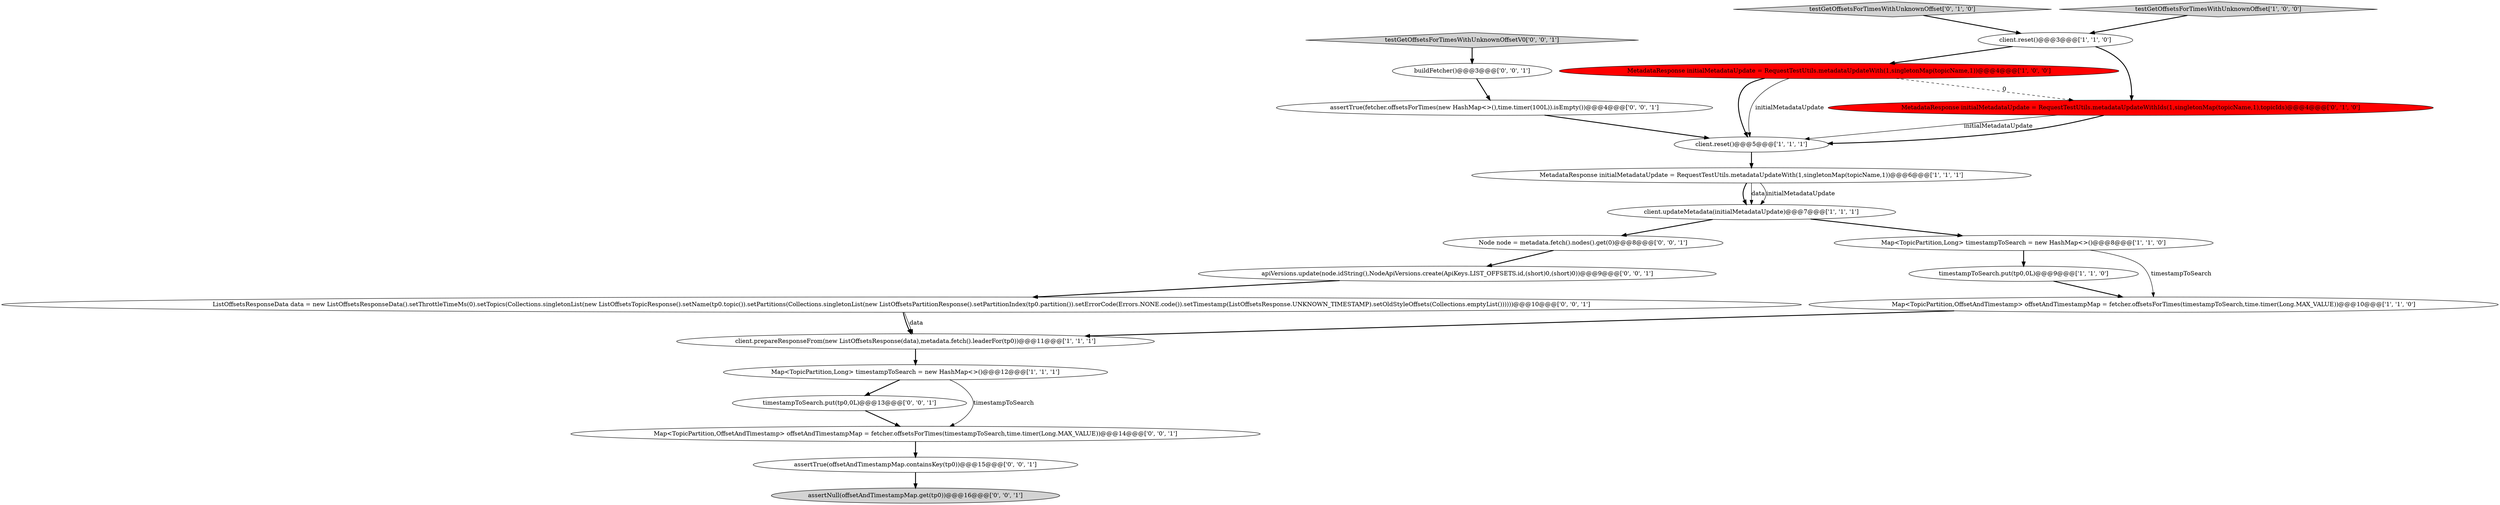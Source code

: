 digraph {
20 [style = filled, label = "testGetOffsetsForTimesWithUnknownOffsetV0['0', '0', '1']", fillcolor = lightgray, shape = diamond image = "AAA0AAABBB3BBB"];
22 [style = filled, label = "timestampToSearch.put(tp0,0L)@@@13@@@['0', '0', '1']", fillcolor = white, shape = ellipse image = "AAA0AAABBB3BBB"];
12 [style = filled, label = "testGetOffsetsForTimesWithUnknownOffset['0', '1', '0']", fillcolor = lightgray, shape = diamond image = "AAA0AAABBB2BBB"];
8 [style = filled, label = "MetadataResponse initialMetadataUpdate = RequestTestUtils.metadataUpdateWith(1,singletonMap(topicName,1))@@@6@@@['1', '1', '1']", fillcolor = white, shape = ellipse image = "AAA0AAABBB1BBB"];
7 [style = filled, label = "testGetOffsetsForTimesWithUnknownOffset['1', '0', '0']", fillcolor = lightgray, shape = diamond image = "AAA0AAABBB1BBB"];
18 [style = filled, label = "Node node = metadata.fetch().nodes().get(0)@@@8@@@['0', '0', '1']", fillcolor = white, shape = ellipse image = "AAA0AAABBB3BBB"];
0 [style = filled, label = "Map<TopicPartition,Long> timestampToSearch = new HashMap<>()@@@8@@@['1', '1', '0']", fillcolor = white, shape = ellipse image = "AAA0AAABBB1BBB"];
3 [style = filled, label = "Map<TopicPartition,Long> timestampToSearch = new HashMap<>()@@@12@@@['1', '1', '1']", fillcolor = white, shape = ellipse image = "AAA0AAABBB1BBB"];
9 [style = filled, label = "MetadataResponse initialMetadataUpdate = RequestTestUtils.metadataUpdateWith(1,singletonMap(topicName,1))@@@4@@@['1', '0', '0']", fillcolor = red, shape = ellipse image = "AAA1AAABBB1BBB"];
17 [style = filled, label = "Map<TopicPartition,OffsetAndTimestamp> offsetAndTimestampMap = fetcher.offsetsForTimes(timestampToSearch,time.timer(Long.MAX_VALUE))@@@14@@@['0', '0', '1']", fillcolor = white, shape = ellipse image = "AAA0AAABBB3BBB"];
2 [style = filled, label = "client.updateMetadata(initialMetadataUpdate)@@@7@@@['1', '1', '1']", fillcolor = white, shape = ellipse image = "AAA0AAABBB1BBB"];
10 [style = filled, label = "client.reset()@@@5@@@['1', '1', '1']", fillcolor = white, shape = ellipse image = "AAA0AAABBB1BBB"];
14 [style = filled, label = "buildFetcher()@@@3@@@['0', '0', '1']", fillcolor = white, shape = ellipse image = "AAA0AAABBB3BBB"];
11 [style = filled, label = "MetadataResponse initialMetadataUpdate = RequestTestUtils.metadataUpdateWithIds(1,singletonMap(topicName,1),topicIds)@@@4@@@['0', '1', '0']", fillcolor = red, shape = ellipse image = "AAA1AAABBB2BBB"];
13 [style = filled, label = "assertTrue(offsetAndTimestampMap.containsKey(tp0))@@@15@@@['0', '0', '1']", fillcolor = white, shape = ellipse image = "AAA0AAABBB3BBB"];
19 [style = filled, label = "apiVersions.update(node.idString(),NodeApiVersions.create(ApiKeys.LIST_OFFSETS.id,(short)0,(short)0))@@@9@@@['0', '0', '1']", fillcolor = white, shape = ellipse image = "AAA0AAABBB3BBB"];
6 [style = filled, label = "client.prepareResponseFrom(new ListOffsetsResponse(data),metadata.fetch().leaderFor(tp0))@@@11@@@['1', '1', '1']", fillcolor = white, shape = ellipse image = "AAA0AAABBB1BBB"];
15 [style = filled, label = "assertNull(offsetAndTimestampMap.get(tp0))@@@16@@@['0', '0', '1']", fillcolor = lightgray, shape = ellipse image = "AAA0AAABBB3BBB"];
16 [style = filled, label = "assertTrue(fetcher.offsetsForTimes(new HashMap<>(),time.timer(100L)).isEmpty())@@@4@@@['0', '0', '1']", fillcolor = white, shape = ellipse image = "AAA0AAABBB3BBB"];
4 [style = filled, label = "timestampToSearch.put(tp0,0L)@@@9@@@['1', '1', '0']", fillcolor = white, shape = ellipse image = "AAA0AAABBB1BBB"];
5 [style = filled, label = "Map<TopicPartition,OffsetAndTimestamp> offsetAndTimestampMap = fetcher.offsetsForTimes(timestampToSearch,time.timer(Long.MAX_VALUE))@@@10@@@['1', '1', '0']", fillcolor = white, shape = ellipse image = "AAA0AAABBB1BBB"];
21 [style = filled, label = "ListOffsetsResponseData data = new ListOffsetsResponseData().setThrottleTimeMs(0).setTopics(Collections.singletonList(new ListOffsetsTopicResponse().setName(tp0.topic()).setPartitions(Collections.singletonList(new ListOffsetsPartitionResponse().setPartitionIndex(tp0.partition()).setErrorCode(Errors.NONE.code()).setTimestamp(ListOffsetsResponse.UNKNOWN_TIMESTAMP).setOldStyleOffsets(Collections.emptyList())))))@@@10@@@['0', '0', '1']", fillcolor = white, shape = ellipse image = "AAA0AAABBB3BBB"];
1 [style = filled, label = "client.reset()@@@3@@@['1', '1', '0']", fillcolor = white, shape = ellipse image = "AAA0AAABBB1BBB"];
14->16 [style = bold, label=""];
6->3 [style = bold, label=""];
7->1 [style = bold, label=""];
21->6 [style = bold, label=""];
3->17 [style = solid, label="timestampToSearch"];
16->10 [style = bold, label=""];
18->19 [style = bold, label=""];
2->18 [style = bold, label=""];
20->14 [style = bold, label=""];
9->10 [style = bold, label=""];
12->1 [style = bold, label=""];
3->22 [style = bold, label=""];
1->9 [style = bold, label=""];
1->11 [style = bold, label=""];
9->10 [style = solid, label="initialMetadataUpdate"];
11->10 [style = solid, label="initialMetadataUpdate"];
2->0 [style = bold, label=""];
21->6 [style = solid, label="data"];
5->6 [style = bold, label=""];
10->8 [style = bold, label=""];
8->2 [style = bold, label=""];
0->5 [style = solid, label="timestampToSearch"];
0->4 [style = bold, label=""];
11->10 [style = bold, label=""];
22->17 [style = bold, label=""];
9->11 [style = dashed, label="0"];
17->13 [style = bold, label=""];
13->15 [style = bold, label=""];
8->2 [style = solid, label="data"];
4->5 [style = bold, label=""];
8->2 [style = solid, label="initialMetadataUpdate"];
19->21 [style = bold, label=""];
}

